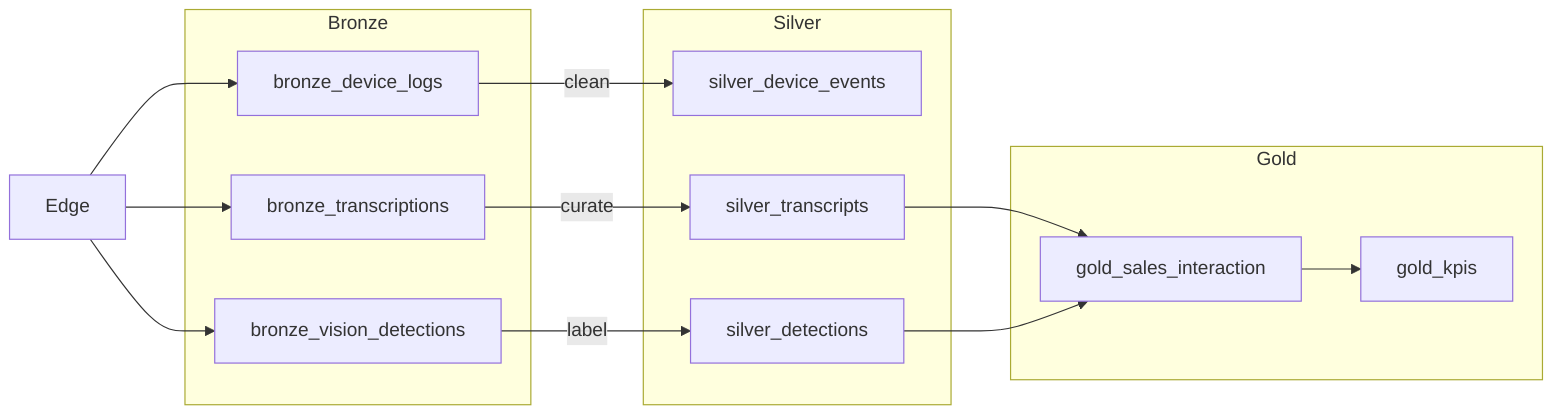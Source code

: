 graph LR
    subgraph Bronze
        BD[bronze_device_logs]
        BT[bronze_transcriptions]
        BV[bronze_vision_detections]
    end
    subgraph Silver
        SD[silver_device_events]
        ST[silver_transcripts]
        SV[silver_detections]
    end
    subgraph Gold
        GI[gold_sales_interaction]
        GK[gold_kpis]
    end

    Edge --> BD & BT & BV
    BD -->|clean| SD
    BT -->|curate| ST
    BV -->|label| SV
    ST --> GI
    SV --> GI
    GI --> GK